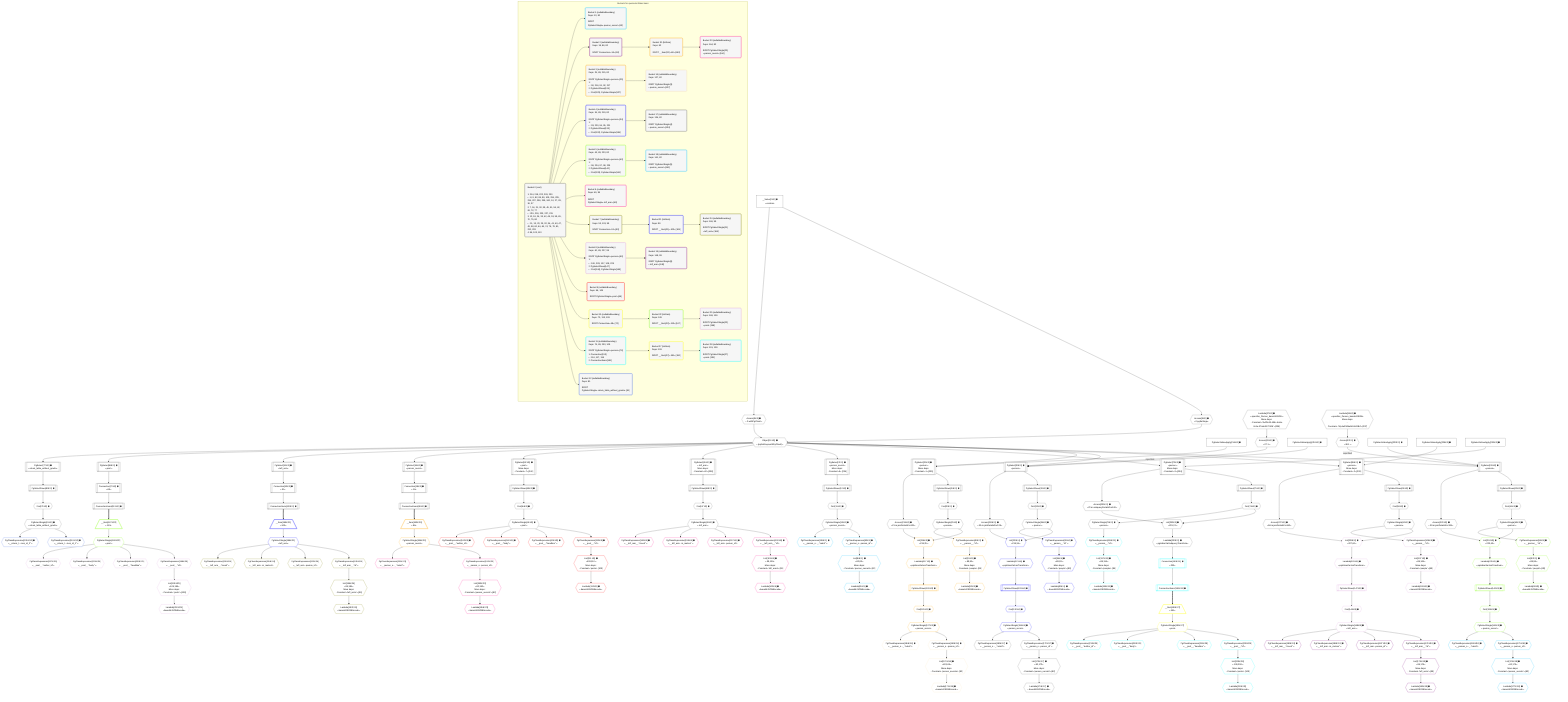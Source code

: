 %%{init: {'themeVariables': { 'fontSize': '12px'}}}%%
graph TD
    classDef path fill:#eee,stroke:#000,color:#000
    classDef plan fill:#fff,stroke-width:1px,color:#000
    classDef itemplan fill:#fff,stroke-width:2px,color:#000
    classDef unbatchedplan fill:#dff,stroke-width:1px,color:#000
    classDef sideeffectplan fill:#fcc,stroke-width:2px,color:#000
    classDef bucket fill:#f6f6f6,color:#000,stroke-width:2px,text-align:left

    subgraph "Buckets for queries/v4/rbac.basic"
    Bucket0("Bucket 0 (root)<br /><br />1: 214, 218, 222, 226, 230<br />ᐳ: 8, 9, 82, 89, 99, 109, 234, 235, 236, 237, 238, 239, 240, 10, 27, 28, 36, 37<br />2: 7, 16, 21, 30, 39, 45, 51, 56, 62, 68, 72, 77<br />ᐳ: 215, 219, 223, 227, 231<br />3: 12, 18, 24, 33, 42, 48, 53, 59, 65, 70, 75, 80<br />ᐳ: 11, 13, 23, 25, 32, 34, 41, 43, 47, 49, 58, 60, 64, 66, 74, 76, 79, 81, 232, 233<br />4: 86, 103, 113"):::bucket
    Bucket1("Bucket 1 (nullableBoundary)<br />Deps: 13, 82<br /><br />ROOT PgSelectSingleᐸperson_secretᐳ[13]"):::bucket
    Bucket2("Bucket 2 (nullableBoundary)<br />Deps: 18, 86, 82<br /><br />ROOT Connectionᐸ16ᐳ[18]"):::bucket
    Bucket3("Bucket 3 (nullableBoundary)<br />Deps: 25, 89, 215, 82<br /><br />ROOT PgSelectSingleᐸpersonᐳ[25]<br />1: <br />ᐳ: 90, 216, 91, 92, 217<br />2: PgSelectRows[126]<br />ᐳ: First[125], PgSelectSingle[127]"):::bucket
    Bucket4("Bucket 4 (nullableBoundary)<br />Deps: 34, 89, 219, 82<br /><br />ROOT PgSelectSingleᐸpersonᐳ[34]<br />1: <br />ᐳ: 93, 220, 94, 95, 221<br />2: PgSelectRows[133]<br />ᐳ: First[132], PgSelectSingle[134]"):::bucket
    Bucket5("Bucket 5 (nullableBoundary)<br />Deps: 43, 89, 223, 82<br /><br />ROOT PgSelectSingleᐸpersonᐳ[43]<br />1: <br />ᐳ: 96, 224, 97, 98, 225<br />2: PgSelectRows[140]<br />ᐳ: First[139], PgSelectSingle[141]"):::bucket
    Bucket6("Bucket 6 (nullableBoundary)<br />Deps: 49, 99<br /><br />ROOT PgSelectSingleᐸleft_armᐳ[49]"):::bucket
    Bucket7("Bucket 7 (nullableBoundary)<br />Deps: 53, 103, 99<br /><br />ROOT Connectionᐸ51ᐳ[53]"):::bucket
    Bucket8("Bucket 8 (nullableBoundary)<br />Deps: 60, 89, 227, 99<br /><br />ROOT PgSelectSingleᐸpersonᐳ[60]<br />1: <br />ᐳ: 106, 228, 107, 108, 229<br />2: PgSelectRows[147]<br />ᐳ: First[146], PgSelectSingle[148]"):::bucket
    Bucket9("Bucket 9 (nullableBoundary)<br />Deps: 66, 109<br /><br />ROOT PgSelectSingleᐸpostᐳ[66]"):::bucket
    Bucket10("Bucket 10 (nullableBoundary)<br />Deps: 70, 113, 109<br /><br />ROOT Connectionᐸ68ᐳ[70]"):::bucket
    Bucket11("Bucket 11 (nullableBoundary)<br />Deps: 76, 89, 233, 109<br /><br />ROOT PgSelectSingleᐸpersonᐳ[76]<br />1: Connection[153]<br />ᐳ: 116, 117, 118<br />2: ConnectionItems[181]"):::bucket
    Bucket12("Bucket 12 (nullableBoundary)<br />Deps: 81<br /><br />ROOT PgSelectSingleᐸreturn_table_without_grantsᐳ[81]"):::bucket
    Bucket16("Bucket 16 (nullableBoundary)<br />Deps: 127, 82<br /><br />ROOT PgSelectSingle{3}ᐸperson_secretᐳ[127]"):::bucket
    Bucket17("Bucket 17 (nullableBoundary)<br />Deps: 134, 82<br /><br />ROOT PgSelectSingle{4}ᐸperson_secretᐳ[134]"):::bucket
    Bucket18("Bucket 18 (nullableBoundary)<br />Deps: 141, 82<br /><br />ROOT PgSelectSingle{5}ᐸperson_secretᐳ[141]"):::bucket
    Bucket19("Bucket 19 (nullableBoundary)<br />Deps: 148, 99<br /><br />ROOT PgSelectSingle{8}ᐸleft_armᐳ[148]"):::bucket
    Bucket20("Bucket 20 (listItem)<br />Deps: 82<br /><br />ROOT __Item{20}ᐸ86ᐳ[163]"):::bucket
    Bucket21("Bucket 21 (listItem)<br />Deps: 99<br /><br />ROOT __Item{21}ᐸ103ᐳ[165]"):::bucket
    Bucket22("Bucket 22 (listItem)<br />Deps: 109<br /><br />ROOT __Item{22}ᐸ113ᐳ[167]"):::bucket
    Bucket23("Bucket 23 (nullableBoundary)<br />Deps: 164, 82<br /><br />ROOT PgSelectSingle{20}ᐸperson_secretᐳ[164]"):::bucket
    Bucket24("Bucket 24 (nullableBoundary)<br />Deps: 166, 99<br /><br />ROOT PgSelectSingle{21}ᐸleft_armᐳ[166]"):::bucket
    Bucket25("Bucket 25 (nullableBoundary)<br />Deps: 168, 109<br /><br />ROOT PgSelectSingle{22}ᐸpostᐳ[168]"):::bucket
    Bucket27("Bucket 27 (listItem)<br />Deps: 109<br /><br />ROOT __Item{27}ᐸ181ᐳ[190]"):::bucket
    Bucket28("Bucket 28 (nullableBoundary)<br />Deps: 191, 109<br /><br />ROOT PgSelectSingle{27}ᐸpostᐳ[191]"):::bucket
    end
    Bucket0 --> Bucket1 & Bucket2 & Bucket3 & Bucket4 & Bucket5 & Bucket6 & Bucket7 & Bucket8 & Bucket9 & Bucket10 & Bucket11 & Bucket12
    Bucket2 --> Bucket20
    Bucket3 --> Bucket16
    Bucket4 --> Bucket17
    Bucket5 --> Bucket18
    Bucket7 --> Bucket21
    Bucket8 --> Bucket19
    Bucket10 --> Bucket22
    Bucket11 --> Bucket27
    Bucket20 --> Bucket23
    Bucket21 --> Bucket24
    Bucket22 --> Bucket25
    Bucket27 --> Bucket28

    %% plan dependencies
    PgSelect21[["PgSelect[21∈0] ➊<br />ᐸpersonᐳ<br />More deps:<br />- Constantᐸ1ᐳ[235]"]]:::plan
    Object10{{"Object[10∈0] ➊<br />ᐸ{pgSettings,withPgClient}ᐳ"}}:::plan
    PgSelectInlineApply214["PgSelectInlineApply[214∈0] ➊"]:::plan
    Object10 & PgSelectInlineApply214 --> PgSelect21
    PgSelect30[["PgSelect[30∈0] ➊<br />ᐸpersonᐳ"]]:::plan
    Access28{{"Access[28∈0] ➊<br />ᐸ27.1ᐳ"}}:::plan
    PgSelectInlineApply218["PgSelectInlineApply[218∈0] ➊"]:::plan
    Access28 -->|rejectNull| PgSelect30
    Object10 & PgSelectInlineApply218 --> PgSelect30
    PgSelect39[["PgSelect[39∈0] ➊<br />ᐸpersonᐳ"]]:::plan
    Access37{{"Access[37∈0] ➊<br />ᐸ36.1ᐳ"}}:::plan
    PgSelectInlineApply222["PgSelectInlineApply[222∈0] ➊"]:::plan
    Access37 -->|rejectNull| PgSelect39
    Object10 & PgSelectInlineApply222 --> PgSelect39
    PgSelect56[["PgSelect[56∈0] ➊<br />ᐸpersonᐳ<br />More deps:<br />- Constantᐸ2ᐳ[239]"]]:::plan
    PgSelectInlineApply226["PgSelectInlineApply[226∈0] ➊"]:::plan
    Object10 & PgSelectInlineApply226 --> PgSelect56
    PgSelect72[["PgSelect[72∈0] ➊<br />ᐸpersonᐳ<br />More deps:<br />- Constantᐸ3ᐳ[234]"]]:::plan
    PgSelectInlineApply230["PgSelectInlineApply[230∈0] ➊"]:::plan
    Object10 & PgSelectInlineApply230 --> PgSelect72
    PgSelect7[["PgSelect[7∈0] ➊<br />ᐸperson_secretᐳ<br />More deps:<br />- Constantᐸ3ᐳ[234]"]]:::plan
    Object10 --> PgSelect7
    Access8{{"Access[8∈0] ➊<br />ᐸ2.pgSettingsᐳ"}}:::plan
    Access9{{"Access[9∈0] ➊<br />ᐸ2.withPgClientᐳ"}}:::plan
    Access8 & Access9 --> Object10
    PgSelect45[["PgSelect[45∈0] ➊<br />ᐸleft_armᐳ<br />More deps:<br />- Constantᐸ42ᐳ[238]"]]:::plan
    Object10 --> PgSelect45
    PgSelect62[["PgSelect[62∈0] ➊<br />ᐸpostᐳ<br />More deps:<br />- Constantᐸ7ᐳ[240]"]]:::plan
    Object10 --> PgSelect62
    List232{{"List[232∈0] ➊<br />ᐸ231,74ᐳ"}}:::plan
    Access231{{"Access[231∈0] ➊<br />ᐸ72.m.subqueryDetailsFor149ᐳ"}}:::plan
    First74{{"First[74∈0] ➊"}}:::plan
    Access231 & First74 --> List232
    __Value2["__Value[2∈0] ➊<br />ᐸcontextᐳ"]:::plan
    __Value2 --> Access8
    __Value2 --> Access9
    First11{{"First[11∈0] ➊"}}:::plan
    PgSelectRows12[["PgSelectRows[12∈0] ➊"]]:::plan
    PgSelectRows12 --> First11
    PgSelect7 --> PgSelectRows12
    PgSelectSingle13{{"PgSelectSingle[13∈0] ➊<br />ᐸperson_secretᐳ"}}:::plan
    First11 --> PgSelectSingle13
    PgSelect16[["PgSelect[16∈0] ➊<br />ᐸperson_secretᐳ"]]:::plan
    Object10 --> PgSelect16
    Connection18[["Connection[18∈0] ➊<br />ᐸ16ᐳ"]]:::plan
    PgSelect16 --> Connection18
    First23{{"First[23∈0] ➊"}}:::plan
    PgSelectRows24[["PgSelectRows[24∈0] ➊"]]:::plan
    PgSelectRows24 --> First23
    PgSelect21 --> PgSelectRows24
    PgSelectSingle25{{"PgSelectSingle[25∈0] ➊<br />ᐸpersonᐳ"}}:::plan
    First23 --> PgSelectSingle25
    Lambda27{{"Lambda[27∈0] ➊<br />ᐸspecifier_Person_base64JSONᐳ<br />More deps:<br />- Constantᐸ'fa4f3e13-456c-4a9e-8c1e-37a6e3177d0b'ᐳ[236]"}}:::plan
    Lambda27 --> Access28
    First32{{"First[32∈0] ➊"}}:::plan
    PgSelectRows33[["PgSelectRows[33∈0] ➊"]]:::plan
    PgSelectRows33 --> First32
    PgSelect30 --> PgSelectRows33
    PgSelectSingle34{{"PgSelectSingle[34∈0] ➊<br />ᐸpersonᐳ"}}:::plan
    First32 --> PgSelectSingle34
    Lambda36{{"Lambda[36∈0] ➊<br />ᐸspecifier_Person_base64JSONᐳ<br />More deps:<br />- Constantᐸ'WyJwZW9wbGUiLDBd'ᐳ[237]"}}:::plan
    Lambda36 --> Access37
    First41{{"First[41∈0] ➊"}}:::plan
    PgSelectRows42[["PgSelectRows[42∈0] ➊"]]:::plan
    PgSelectRows42 --> First41
    PgSelect39 --> PgSelectRows42
    PgSelectSingle43{{"PgSelectSingle[43∈0] ➊<br />ᐸpersonᐳ"}}:::plan
    First41 --> PgSelectSingle43
    First47{{"First[47∈0] ➊"}}:::plan
    PgSelectRows48[["PgSelectRows[48∈0] ➊"]]:::plan
    PgSelectRows48 --> First47
    PgSelect45 --> PgSelectRows48
    PgSelectSingle49{{"PgSelectSingle[49∈0] ➊<br />ᐸleft_armᐳ"}}:::plan
    First47 --> PgSelectSingle49
    PgSelect51[["PgSelect[51∈0] ➊<br />ᐸleft_armᐳ"]]:::plan
    Object10 --> PgSelect51
    Connection53[["Connection[53∈0] ➊<br />ᐸ51ᐳ"]]:::plan
    PgSelect51 --> Connection53
    First58{{"First[58∈0] ➊"}}:::plan
    PgSelectRows59[["PgSelectRows[59∈0] ➊"]]:::plan
    PgSelectRows59 --> First58
    PgSelect56 --> PgSelectRows59
    PgSelectSingle60{{"PgSelectSingle[60∈0] ➊<br />ᐸpersonᐳ"}}:::plan
    First58 --> PgSelectSingle60
    First64{{"First[64∈0] ➊"}}:::plan
    PgSelectRows65[["PgSelectRows[65∈0] ➊"]]:::plan
    PgSelectRows65 --> First64
    PgSelect62 --> PgSelectRows65
    PgSelectSingle66{{"PgSelectSingle[66∈0] ➊<br />ᐸpostᐳ"}}:::plan
    First64 --> PgSelectSingle66
    PgSelect68[["PgSelect[68∈0] ➊<br />ᐸpostᐳ"]]:::plan
    Object10 --> PgSelect68
    Connection70[["Connection[70∈0] ➊<br />ᐸ68ᐳ"]]:::plan
    PgSelect68 --> Connection70
    PgSelectRows75[["PgSelectRows[75∈0] ➊"]]:::plan
    PgSelectRows75 --> First74
    PgSelect72 --> PgSelectRows75
    PgSelectSingle76{{"PgSelectSingle[76∈0] ➊<br />ᐸpersonᐳ"}}:::plan
    First74 --> PgSelectSingle76
    PgSelect77[["PgSelect[77∈0] ➊<br />ᐸreturn_table_without_grantsᐳ"]]:::plan
    Object10 --> PgSelect77
    First79{{"First[79∈0] ➊"}}:::plan
    PgSelectRows80[["PgSelectRows[80∈0] ➊"]]:::plan
    PgSelectRows80 --> First79
    PgSelect77 --> PgSelectRows80
    PgSelectSingle81{{"PgSelectSingle[81∈0] ➊<br />ᐸreturn_table_without_grantsᐳ"}}:::plan
    First79 --> PgSelectSingle81
    ConnectionItems86[["ConnectionItems[86∈0] ➊"]]:::plan
    Connection18 --> ConnectionItems86
    ConnectionItems103[["ConnectionItems[103∈0] ➊"]]:::plan
    Connection53 --> ConnectionItems103
    ConnectionItems113[["ConnectionItems[113∈0] ➊"]]:::plan
    Connection70 --> ConnectionItems113
    Access215{{"Access[215∈0] ➊<br />ᐸ21.m.joinDetailsFor121ᐳ"}}:::plan
    PgSelect21 --> Access215
    Access219{{"Access[219∈0] ➊<br />ᐸ30.m.joinDetailsFor128ᐳ"}}:::plan
    PgSelect30 --> Access219
    Access223{{"Access[223∈0] ➊<br />ᐸ39.m.joinDetailsFor135ᐳ"}}:::plan
    PgSelect39 --> Access223
    Access227{{"Access[227∈0] ➊<br />ᐸ56.m.joinDetailsFor142ᐳ"}}:::plan
    PgSelect56 --> Access227
    PgSelect72 --> Access231
    Lambda233{{"Lambda[233∈0] ➊<br />ᐸpgInlineViaSubqueryTransformᐳ"}}:::plan
    List232 --> Lambda233
    List84{{"List[84∈1] ➊<br />ᐸ82,83ᐳ<br />More deps:<br />- Constantᐸ'person_secrets'ᐳ[82]"}}:::plan
    PgClassExpression83{{"PgClassExpression[83∈1] ➊<br />ᐸ__person_s...person_id”ᐳ"}}:::plan
    PgClassExpression83 --> List84
    PgSelectSingle13 --> PgClassExpression83
    Lambda85{{"Lambda[85∈1] ➊<br />ᐸbase64JSONEncodeᐳ"}}:::plan
    List84 --> Lambda85
    PgClassExpression156{{"PgClassExpression[156∈1] ➊<br />ᐸ__person_s..._.”sekrit”ᐳ"}}:::plan
    PgSelectSingle13 --> PgClassExpression156
    List91{{"List[91∈3] ➊<br />ᐸ89,90ᐳ<br />More deps:<br />- Constantᐸ'people'ᐳ[89]"}}:::plan
    PgClassExpression90{{"PgClassExpression[90∈3] ➊<br />ᐸ__person__.”id”ᐳ"}}:::plan
    PgClassExpression90 --> List91
    List216{{"List[216∈3] ➊<br />ᐸ215,25ᐳ"}}:::plan
    Access215 & PgSelectSingle25 --> List216
    PgSelectSingle25 --> PgClassExpression90
    Lambda92{{"Lambda[92∈3] ➊<br />ᐸbase64JSONEncodeᐳ"}}:::plan
    List91 --> Lambda92
    First125{{"First[125∈3] ➊"}}:::plan
    PgSelectRows126[["PgSelectRows[126∈3] ➊"]]:::plan
    PgSelectRows126 --> First125
    Lambda217{{"Lambda[217∈3] ➊<br />ᐸpgInlineViaJoinTransformᐳ"}}:::plan
    Lambda217 --> PgSelectRows126
    PgSelectSingle127{{"PgSelectSingle[127∈3] ➊<br />ᐸperson_secretᐳ"}}:::plan
    First125 --> PgSelectSingle127
    List216 --> Lambda217
    List94{{"List[94∈4] ➊<br />ᐸ89,93ᐳ<br />More deps:<br />- Constantᐸ'people'ᐳ[89]"}}:::plan
    PgClassExpression93{{"PgClassExpression[93∈4] ➊<br />ᐸ__person__.”id”ᐳ"}}:::plan
    PgClassExpression93 --> List94
    List220{{"List[220∈4] ➊<br />ᐸ219,34ᐳ"}}:::plan
    Access219 & PgSelectSingle34 --> List220
    PgSelectSingle34 --> PgClassExpression93
    Lambda95{{"Lambda[95∈4] ➊<br />ᐸbase64JSONEncodeᐳ"}}:::plan
    List94 --> Lambda95
    First132{{"First[132∈4] ➊"}}:::plan
    PgSelectRows133[["PgSelectRows[133∈4] ➊"]]:::plan
    PgSelectRows133 --> First132
    Lambda221{{"Lambda[221∈4] ➊<br />ᐸpgInlineViaJoinTransformᐳ"}}:::plan
    Lambda221 --> PgSelectRows133
    PgSelectSingle134{{"PgSelectSingle[134∈4] ➊<br />ᐸperson_secretᐳ"}}:::plan
    First132 --> PgSelectSingle134
    List220 --> Lambda221
    List97{{"List[97∈5] ➊<br />ᐸ89,96ᐳ<br />More deps:<br />- Constantᐸ'people'ᐳ[89]"}}:::plan
    PgClassExpression96{{"PgClassExpression[96∈5] ➊<br />ᐸ__person__.”id”ᐳ"}}:::plan
    PgClassExpression96 --> List97
    List224{{"List[224∈5] ➊<br />ᐸ223,43ᐳ"}}:::plan
    Access223 & PgSelectSingle43 --> List224
    PgSelectSingle43 --> PgClassExpression96
    Lambda98{{"Lambda[98∈5] ➊<br />ᐸbase64JSONEncodeᐳ"}}:::plan
    List97 --> Lambda98
    First139{{"First[139∈5] ➊"}}:::plan
    PgSelectRows140[["PgSelectRows[140∈5] ➊"]]:::plan
    PgSelectRows140 --> First139
    Lambda225{{"Lambda[225∈5] ➊<br />ᐸpgInlineViaJoinTransformᐳ"}}:::plan
    Lambda225 --> PgSelectRows140
    PgSelectSingle141{{"PgSelectSingle[141∈5] ➊<br />ᐸperson_secretᐳ"}}:::plan
    First139 --> PgSelectSingle141
    List224 --> Lambda225
    List101{{"List[101∈6] ➊<br />ᐸ99,100ᐳ<br />More deps:<br />- Constantᐸ'left_arms'ᐳ[99]"}}:::plan
    PgClassExpression100{{"PgClassExpression[100∈6] ➊<br />ᐸ__left_arm__.”id”ᐳ"}}:::plan
    PgClassExpression100 --> List101
    PgSelectSingle49 --> PgClassExpression100
    Lambda102{{"Lambda[102∈6] ➊<br />ᐸbase64JSONEncodeᐳ"}}:::plan
    List101 --> Lambda102
    PgClassExpression157{{"PgClassExpression[157∈6] ➊<br />ᐸ__left_arm...person_id”ᐳ"}}:::plan
    PgSelectSingle49 --> PgClassExpression157
    PgClassExpression159{{"PgClassExpression[159∈6] ➊<br />ᐸ__left_arm...in_metres”ᐳ"}}:::plan
    PgSelectSingle49 --> PgClassExpression159
    PgClassExpression161{{"PgClassExpression[161∈6] ➊<br />ᐸ__left_arm__.”mood”ᐳ"}}:::plan
    PgSelectSingle49 --> PgClassExpression161
    List107{{"List[107∈8] ➊<br />ᐸ89,106ᐳ<br />More deps:<br />- Constantᐸ'people'ᐳ[89]"}}:::plan
    PgClassExpression106{{"PgClassExpression[106∈8] ➊<br />ᐸ__person__.”id”ᐳ"}}:::plan
    PgClassExpression106 --> List107
    List228{{"List[228∈8] ➊<br />ᐸ227,60ᐳ"}}:::plan
    Access227 & PgSelectSingle60 --> List228
    PgSelectSingle60 --> PgClassExpression106
    Lambda108{{"Lambda[108∈8] ➊<br />ᐸbase64JSONEncodeᐳ"}}:::plan
    List107 --> Lambda108
    First146{{"First[146∈8] ➊"}}:::plan
    PgSelectRows147[["PgSelectRows[147∈8] ➊"]]:::plan
    PgSelectRows147 --> First146
    Lambda229{{"Lambda[229∈8] ➊<br />ᐸpgInlineViaJoinTransformᐳ"}}:::plan
    Lambda229 --> PgSelectRows147
    PgSelectSingle148{{"PgSelectSingle[148∈8] ➊<br />ᐸleft_armᐳ"}}:::plan
    First146 --> PgSelectSingle148
    List228 --> Lambda229
    List111{{"List[111∈9] ➊<br />ᐸ109,110ᐳ<br />More deps:<br />- Constantᐸ'posts'ᐳ[109]"}}:::plan
    PgClassExpression110{{"PgClassExpression[110∈9] ➊<br />ᐸ__post__.”id”ᐳ"}}:::plan
    PgClassExpression110 --> List111
    PgSelectSingle66 --> PgClassExpression110
    Lambda112{{"Lambda[112∈9] ➊<br />ᐸbase64JSONEncodeᐳ"}}:::plan
    List111 --> Lambda112
    PgClassExpression158{{"PgClassExpression[158∈9] ➊<br />ᐸ__post__.”headline”ᐳ"}}:::plan
    PgSelectSingle66 --> PgClassExpression158
    PgClassExpression160{{"PgClassExpression[160∈9] ➊<br />ᐸ__post__.”body”ᐳ"}}:::plan
    PgSelectSingle66 --> PgClassExpression160
    PgClassExpression162{{"PgClassExpression[162∈9] ➊<br />ᐸ__post__.”author_id”ᐳ"}}:::plan
    PgSelectSingle66 --> PgClassExpression162
    List117{{"List[117∈11] ➊<br />ᐸ89,116ᐳ<br />More deps:<br />- Constantᐸ'people'ᐳ[89]"}}:::plan
    PgClassExpression116{{"PgClassExpression[116∈11] ➊<br />ᐸ__person__.”id”ᐳ"}}:::plan
    PgClassExpression116 --> List117
    PgSelectSingle76 --> PgClassExpression116
    Lambda118{{"Lambda[118∈11] ➊<br />ᐸbase64JSONEncodeᐳ"}}:::plan
    List117 --> Lambda118
    Connection153[["Connection[153∈11] ➊<br />ᐸ233ᐳ"]]:::plan
    Lambda233 --> Connection153
    ConnectionItems181[["ConnectionItems[181∈11] ➊"]]:::plan
    Connection153 --> ConnectionItems181
    PgClassExpression119{{"PgClassExpression[119∈12] ➊<br />ᐸ__return_t...rson_id_1”ᐳ"}}:::plan
    PgSelectSingle81 --> PgClassExpression119
    PgClassExpression155{{"PgClassExpression[155∈12] ➊<br />ᐸ__return_t...rson_id_2”ᐳ"}}:::plan
    PgSelectSingle81 --> PgClassExpression155
    List170{{"List[170∈16] ➊<br />ᐸ82,169ᐳ<br />More deps:<br />- Constantᐸ'person_secrets'ᐳ[82]"}}:::plan
    PgClassExpression169{{"PgClassExpression[169∈16] ➊<br />ᐸ__person_s...person_id”ᐳ"}}:::plan
    PgClassExpression169 --> List170
    PgSelectSingle127 --> PgClassExpression169
    Lambda171{{"Lambda[171∈16] ➊<br />ᐸbase64JSONEncodeᐳ"}}:::plan
    List170 --> Lambda171
    PgClassExpression184{{"PgClassExpression[184∈16] ➊<br />ᐸ__person_s..._.”sekrit”ᐳ"}}:::plan
    PgSelectSingle127 --> PgClassExpression184
    List173{{"List[173∈17] ➊<br />ᐸ82,172ᐳ<br />More deps:<br />- Constantᐸ'person_secrets'ᐳ[82]"}}:::plan
    PgClassExpression172{{"PgClassExpression[172∈17] ➊<br />ᐸ__person_s...person_id”ᐳ"}}:::plan
    PgClassExpression172 --> List173
    PgSelectSingle134 --> PgClassExpression172
    Lambda174{{"Lambda[174∈17] ➊<br />ᐸbase64JSONEncodeᐳ"}}:::plan
    List173 --> Lambda174
    PgClassExpression185{{"PgClassExpression[185∈17] ➊<br />ᐸ__person_s..._.”sekrit”ᐳ"}}:::plan
    PgSelectSingle134 --> PgClassExpression185
    List176{{"List[176∈18] ➊<br />ᐸ82,175ᐳ<br />More deps:<br />- Constantᐸ'person_secrets'ᐳ[82]"}}:::plan
    PgClassExpression175{{"PgClassExpression[175∈18] ➊<br />ᐸ__person_s...person_id”ᐳ"}}:::plan
    PgClassExpression175 --> List176
    PgSelectSingle141 --> PgClassExpression175
    Lambda177{{"Lambda[177∈18] ➊<br />ᐸbase64JSONEncodeᐳ"}}:::plan
    List176 --> Lambda177
    PgClassExpression186{{"PgClassExpression[186∈18] ➊<br />ᐸ__person_s..._.”sekrit”ᐳ"}}:::plan
    PgSelectSingle141 --> PgClassExpression186
    List179{{"List[179∈19] ➊<br />ᐸ99,178ᐳ<br />More deps:<br />- Constantᐸ'left_arms'ᐳ[99]"}}:::plan
    PgClassExpression178{{"PgClassExpression[178∈19] ➊<br />ᐸ__left_arm__.”id”ᐳ"}}:::plan
    PgClassExpression178 --> List179
    PgSelectSingle148 --> PgClassExpression178
    Lambda180{{"Lambda[180∈19] ➊<br />ᐸbase64JSONEncodeᐳ"}}:::plan
    List179 --> Lambda180
    PgClassExpression187{{"PgClassExpression[187∈19] ➊<br />ᐸ__left_arm...person_id”ᐳ"}}:::plan
    PgSelectSingle148 --> PgClassExpression187
    PgClassExpression188{{"PgClassExpression[188∈19] ➊<br />ᐸ__left_arm...in_metres”ᐳ"}}:::plan
    PgSelectSingle148 --> PgClassExpression188
    PgClassExpression189{{"PgClassExpression[189∈19] ➊<br />ᐸ__left_arm__.”mood”ᐳ"}}:::plan
    PgSelectSingle148 --> PgClassExpression189
    __Item163[/"__Item[163∈20]<br />ᐸ86ᐳ"\]:::itemplan
    ConnectionItems86 ==> __Item163
    PgSelectSingle164{{"PgSelectSingle[164∈20]<br />ᐸperson_secretᐳ"}}:::plan
    __Item163 --> PgSelectSingle164
    __Item165[/"__Item[165∈21]<br />ᐸ103ᐳ"\]:::itemplan
    ConnectionItems103 ==> __Item165
    PgSelectSingle166{{"PgSelectSingle[166∈21]<br />ᐸleft_armᐳ"}}:::plan
    __Item165 --> PgSelectSingle166
    __Item167[/"__Item[167∈22]<br />ᐸ113ᐳ"\]:::itemplan
    ConnectionItems113 ==> __Item167
    PgSelectSingle168{{"PgSelectSingle[168∈22]<br />ᐸpostᐳ"}}:::plan
    __Item167 --> PgSelectSingle168
    List193{{"List[193∈23]<br />ᐸ82,192ᐳ<br />More deps:<br />- Constantᐸ'person_secrets'ᐳ[82]"}}:::plan
    PgClassExpression192{{"PgClassExpression[192∈23]<br />ᐸ__person_s...person_id”ᐳ"}}:::plan
    PgClassExpression192 --> List193
    PgSelectSingle164 --> PgClassExpression192
    Lambda194{{"Lambda[194∈23]<br />ᐸbase64JSONEncodeᐳ"}}:::plan
    List193 --> Lambda194
    PgClassExpression201{{"PgClassExpression[201∈23]<br />ᐸ__person_s..._.”sekrit”ᐳ"}}:::plan
    PgSelectSingle164 --> PgClassExpression201
    List196{{"List[196∈24]<br />ᐸ99,195ᐳ<br />More deps:<br />- Constantᐸ'left_arms'ᐳ[99]"}}:::plan
    PgClassExpression195{{"PgClassExpression[195∈24]<br />ᐸ__left_arm__.”id”ᐳ"}}:::plan
    PgClassExpression195 --> List196
    PgSelectSingle166 --> PgClassExpression195
    Lambda197{{"Lambda[197∈24]<br />ᐸbase64JSONEncodeᐳ"}}:::plan
    List196 --> Lambda197
    PgClassExpression202{{"PgClassExpression[202∈24]<br />ᐸ__left_arm...person_id”ᐳ"}}:::plan
    PgSelectSingle166 --> PgClassExpression202
    PgClassExpression204{{"PgClassExpression[204∈24]<br />ᐸ__left_arm...in_metres”ᐳ"}}:::plan
    PgSelectSingle166 --> PgClassExpression204
    PgClassExpression206{{"PgClassExpression[206∈24]<br />ᐸ__left_arm__.”mood”ᐳ"}}:::plan
    PgSelectSingle166 --> PgClassExpression206
    List199{{"List[199∈25]<br />ᐸ109,198ᐳ<br />More deps:<br />- Constantᐸ'posts'ᐳ[109]"}}:::plan
    PgClassExpression198{{"PgClassExpression[198∈25]<br />ᐸ__post__.”id”ᐳ"}}:::plan
    PgClassExpression198 --> List199
    PgSelectSingle168 --> PgClassExpression198
    Lambda200{{"Lambda[200∈25]<br />ᐸbase64JSONEncodeᐳ"}}:::plan
    List199 --> Lambda200
    PgClassExpression203{{"PgClassExpression[203∈25]<br />ᐸ__post__.”headline”ᐳ"}}:::plan
    PgSelectSingle168 --> PgClassExpression203
    PgClassExpression205{{"PgClassExpression[205∈25]<br />ᐸ__post__.”body”ᐳ"}}:::plan
    PgSelectSingle168 --> PgClassExpression205
    PgClassExpression207{{"PgClassExpression[207∈25]<br />ᐸ__post__.”author_id”ᐳ"}}:::plan
    PgSelectSingle168 --> PgClassExpression207
    __Item190[/"__Item[190∈27]<br />ᐸ181ᐳ"\]:::itemplan
    ConnectionItems181 ==> __Item190
    PgSelectSingle191{{"PgSelectSingle[191∈27]<br />ᐸpostᐳ"}}:::plan
    __Item190 --> PgSelectSingle191
    List209{{"List[209∈28]<br />ᐸ109,208ᐳ<br />More deps:<br />- Constantᐸ'posts'ᐳ[109]"}}:::plan
    PgClassExpression208{{"PgClassExpression[208∈28]<br />ᐸ__post__.”id”ᐳ"}}:::plan
    PgClassExpression208 --> List209
    PgSelectSingle191 --> PgClassExpression208
    Lambda210{{"Lambda[210∈28]<br />ᐸbase64JSONEncodeᐳ"}}:::plan
    List209 --> Lambda210
    PgClassExpression211{{"PgClassExpression[211∈28]<br />ᐸ__post__.”headline”ᐳ"}}:::plan
    PgSelectSingle191 --> PgClassExpression211
    PgClassExpression212{{"PgClassExpression[212∈28]<br />ᐸ__post__.”body”ᐳ"}}:::plan
    PgSelectSingle191 --> PgClassExpression212
    PgClassExpression213{{"PgClassExpression[213∈28]<br />ᐸ__post__.”author_id”ᐳ"}}:::plan
    PgSelectSingle191 --> PgClassExpression213

    %% define steps
    classDef bucket0 stroke:#696969
    class Bucket0,__Value2,PgSelect7,Access8,Access9,Object10,First11,PgSelectRows12,PgSelectSingle13,PgSelect16,Connection18,PgSelect21,First23,PgSelectRows24,PgSelectSingle25,Lambda27,Access28,PgSelect30,First32,PgSelectRows33,PgSelectSingle34,Lambda36,Access37,PgSelect39,First41,PgSelectRows42,PgSelectSingle43,PgSelect45,First47,PgSelectRows48,PgSelectSingle49,PgSelect51,Connection53,PgSelect56,First58,PgSelectRows59,PgSelectSingle60,PgSelect62,First64,PgSelectRows65,PgSelectSingle66,PgSelect68,Connection70,PgSelect72,First74,PgSelectRows75,PgSelectSingle76,PgSelect77,First79,PgSelectRows80,PgSelectSingle81,ConnectionItems86,ConnectionItems103,ConnectionItems113,PgSelectInlineApply214,Access215,PgSelectInlineApply218,Access219,PgSelectInlineApply222,Access223,PgSelectInlineApply226,Access227,PgSelectInlineApply230,Access231,List232,Lambda233 bucket0
    classDef bucket1 stroke:#00bfff
    class Bucket1,PgClassExpression83,List84,Lambda85,PgClassExpression156 bucket1
    classDef bucket2 stroke:#7f007f
    class Bucket2 bucket2
    classDef bucket3 stroke:#ffa500
    class Bucket3,PgClassExpression90,List91,Lambda92,First125,PgSelectRows126,PgSelectSingle127,List216,Lambda217 bucket3
    classDef bucket4 stroke:#0000ff
    class Bucket4,PgClassExpression93,List94,Lambda95,First132,PgSelectRows133,PgSelectSingle134,List220,Lambda221 bucket4
    classDef bucket5 stroke:#7fff00
    class Bucket5,PgClassExpression96,List97,Lambda98,First139,PgSelectRows140,PgSelectSingle141,List224,Lambda225 bucket5
    classDef bucket6 stroke:#ff1493
    class Bucket6,PgClassExpression100,List101,Lambda102,PgClassExpression157,PgClassExpression159,PgClassExpression161 bucket6
    classDef bucket7 stroke:#808000
    class Bucket7 bucket7
    classDef bucket8 stroke:#dda0dd
    class Bucket8,PgClassExpression106,List107,Lambda108,First146,PgSelectRows147,PgSelectSingle148,List228,Lambda229 bucket8
    classDef bucket9 stroke:#ff0000
    class Bucket9,PgClassExpression110,List111,Lambda112,PgClassExpression158,PgClassExpression160,PgClassExpression162 bucket9
    classDef bucket10 stroke:#ffff00
    class Bucket10 bucket10
    classDef bucket11 stroke:#00ffff
    class Bucket11,PgClassExpression116,List117,Lambda118,Connection153,ConnectionItems181 bucket11
    classDef bucket12 stroke:#4169e1
    class Bucket12,PgClassExpression119,PgClassExpression155 bucket12
    classDef bucket16 stroke:#f5deb3
    class Bucket16,PgClassExpression169,List170,Lambda171,PgClassExpression184 bucket16
    classDef bucket17 stroke:#696969
    class Bucket17,PgClassExpression172,List173,Lambda174,PgClassExpression185 bucket17
    classDef bucket18 stroke:#00bfff
    class Bucket18,PgClassExpression175,List176,Lambda177,PgClassExpression186 bucket18
    classDef bucket19 stroke:#7f007f
    class Bucket19,PgClassExpression178,List179,Lambda180,PgClassExpression187,PgClassExpression188,PgClassExpression189 bucket19
    classDef bucket20 stroke:#ffa500
    class Bucket20,__Item163,PgSelectSingle164 bucket20
    classDef bucket21 stroke:#0000ff
    class Bucket21,__Item165,PgSelectSingle166 bucket21
    classDef bucket22 stroke:#7fff00
    class Bucket22,__Item167,PgSelectSingle168 bucket22
    classDef bucket23 stroke:#ff1493
    class Bucket23,PgClassExpression192,List193,Lambda194,PgClassExpression201 bucket23
    classDef bucket24 stroke:#808000
    class Bucket24,PgClassExpression195,List196,Lambda197,PgClassExpression202,PgClassExpression204,PgClassExpression206 bucket24
    classDef bucket25 stroke:#dda0dd
    class Bucket25,PgClassExpression198,List199,Lambda200,PgClassExpression203,PgClassExpression205,PgClassExpression207 bucket25
    classDef bucket27 stroke:#ffff00
    class Bucket27,__Item190,PgSelectSingle191 bucket27
    classDef bucket28 stroke:#00ffff
    class Bucket28,PgClassExpression208,List209,Lambda210,PgClassExpression211,PgClassExpression212,PgClassExpression213 bucket28